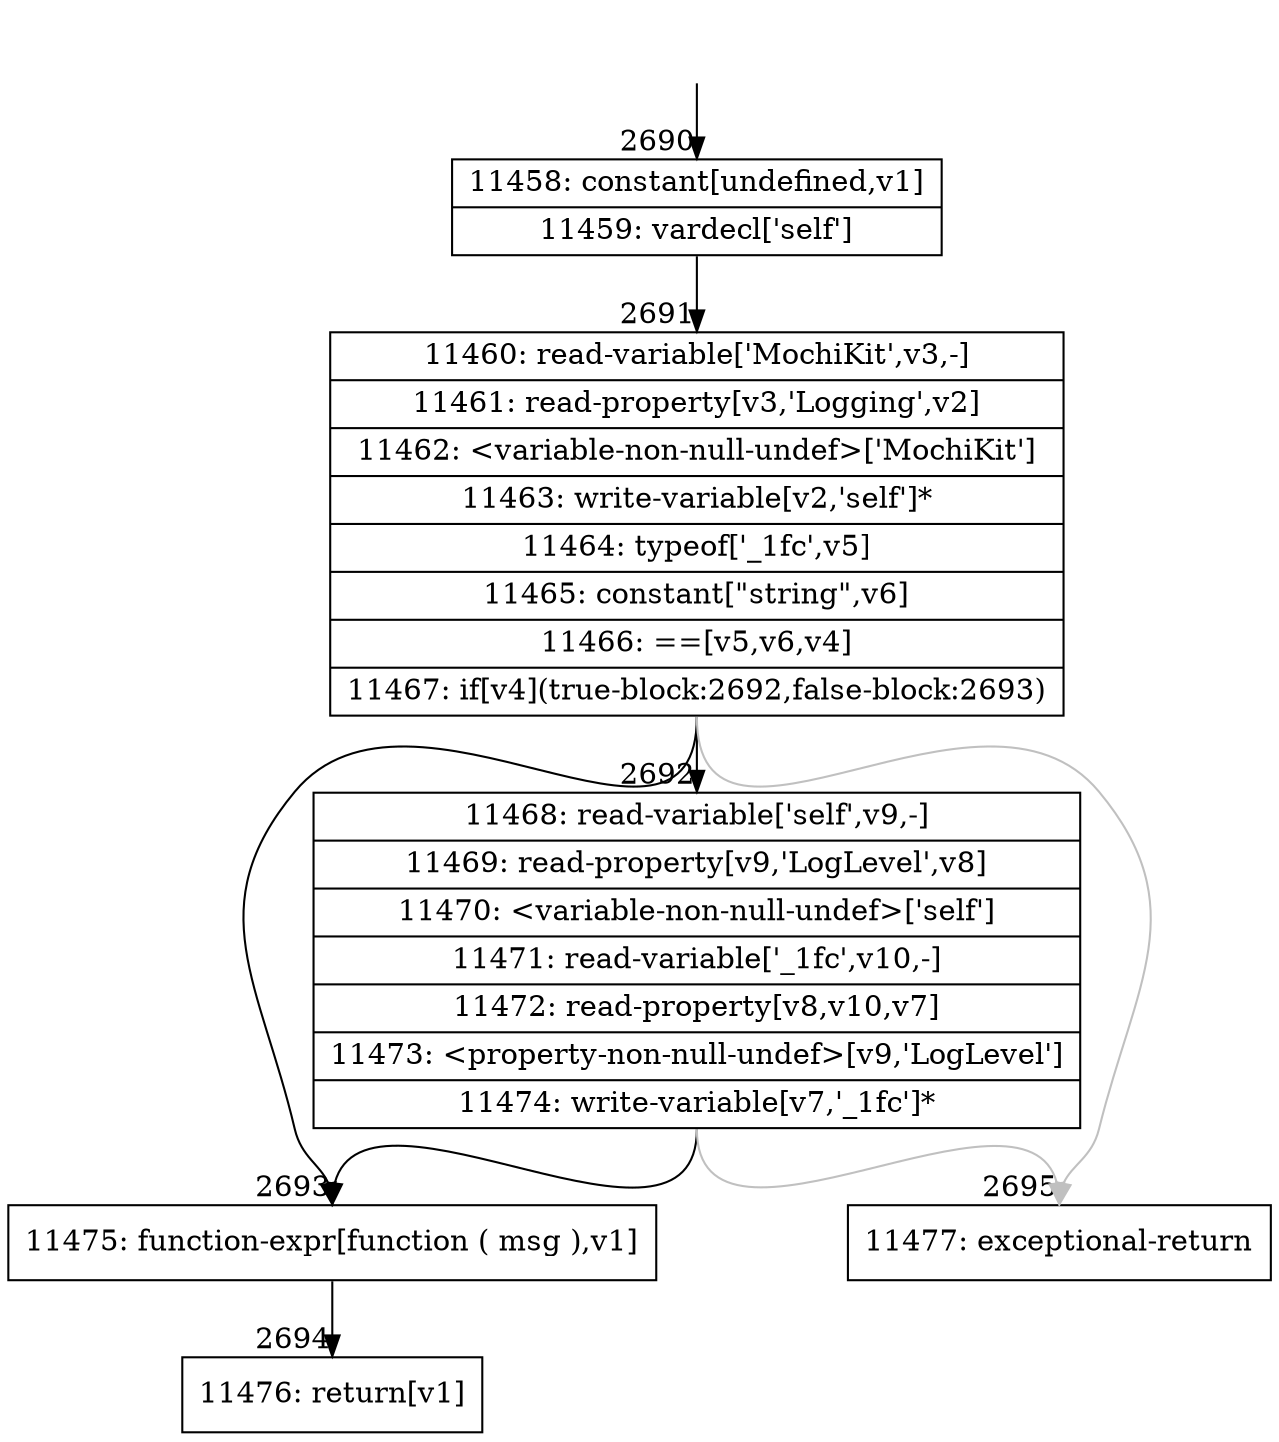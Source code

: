 digraph {
rankdir="TD"
BB_entry207[shape=none,label=""];
BB_entry207 -> BB2690 [tailport=s, headport=n, headlabel="    2690"]
BB2690 [shape=record label="{11458: constant[undefined,v1]|11459: vardecl['self']}" ] 
BB2690 -> BB2691 [tailport=s, headport=n, headlabel="      2691"]
BB2691 [shape=record label="{11460: read-variable['MochiKit',v3,-]|11461: read-property[v3,'Logging',v2]|11462: \<variable-non-null-undef\>['MochiKit']|11463: write-variable[v2,'self']*|11464: typeof['_1fc',v5]|11465: constant[\"string\",v6]|11466: ==[v5,v6,v4]|11467: if[v4](true-block:2692,false-block:2693)}" ] 
BB2691 -> BB2692 [tailport=s, headport=n, headlabel="      2692"]
BB2691 -> BB2693 [tailport=s, headport=n, headlabel="      2693"]
BB2691 -> BB2695 [tailport=s, headport=n, color=gray, headlabel="      2695"]
BB2692 [shape=record label="{11468: read-variable['self',v9,-]|11469: read-property[v9,'LogLevel',v8]|11470: \<variable-non-null-undef\>['self']|11471: read-variable['_1fc',v10,-]|11472: read-property[v8,v10,v7]|11473: \<property-non-null-undef\>[v9,'LogLevel']|11474: write-variable[v7,'_1fc']*}" ] 
BB2692 -> BB2693 [tailport=s, headport=n]
BB2692 -> BB2695 [tailport=s, headport=n, color=gray]
BB2693 [shape=record label="{11475: function-expr[function ( msg ),v1]}" ] 
BB2693 -> BB2694 [tailport=s, headport=n, headlabel="      2694"]
BB2694 [shape=record label="{11476: return[v1]}" ] 
BB2695 [shape=record label="{11477: exceptional-return}" ] 
//#$~ 1728
}

